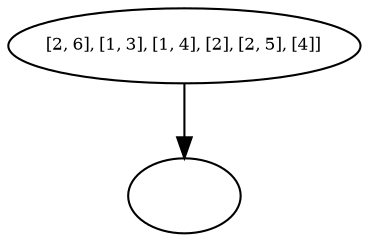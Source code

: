 digraph RGL__DirectedAdjacencyGraph {
    83280260 [
        fontsize = 8,
        label = "[2, 6], [1, 3], [1, 4], [2], [2, 5], [4]]"
    ]

    4 [
        fontsize = 8,
        label = ""
    ]

    83280260 -> 4 [
        fontsize = 8
    ]
}
